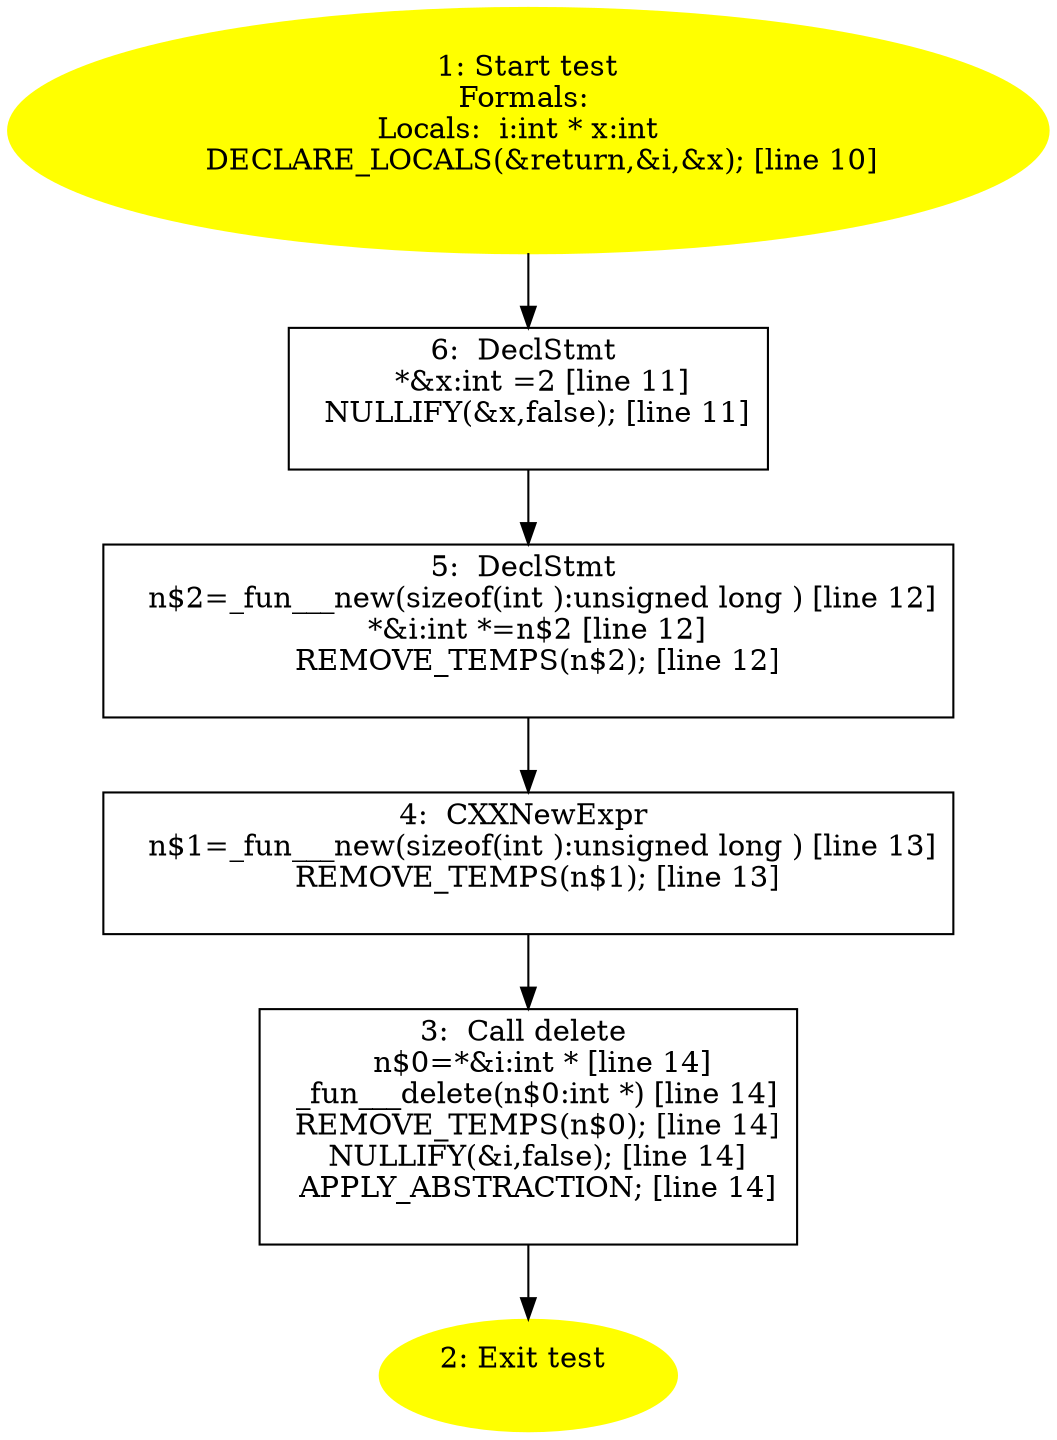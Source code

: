 digraph iCFG {
6 [label="6:  DeclStmt \n   *&x:int =2 [line 11]\n  NULLIFY(&x,false); [line 11]\n " shape="box"]
	

	 6 -> 5 ;
5 [label="5:  DeclStmt \n   n$2=_fun___new(sizeof(int ):unsigned long ) [line 12]\n  *&i:int *=n$2 [line 12]\n  REMOVE_TEMPS(n$2); [line 12]\n " shape="box"]
	

	 5 -> 4 ;
4 [label="4:  CXXNewExpr \n   n$1=_fun___new(sizeof(int ):unsigned long ) [line 13]\n  REMOVE_TEMPS(n$1); [line 13]\n " shape="box"]
	

	 4 -> 3 ;
3 [label="3:  Call delete \n   n$0=*&i:int * [line 14]\n  _fun___delete(n$0:int *) [line 14]\n  REMOVE_TEMPS(n$0); [line 14]\n  NULLIFY(&i,false); [line 14]\n  APPLY_ABSTRACTION; [line 14]\n " shape="box"]
	

	 3 -> 2 ;
2 [label="2: Exit test \n  " color=yellow style=filled]
	

1 [label="1: Start test\nFormals: \nLocals:  i:int * x:int  \n   DECLARE_LOCALS(&return,&i,&x); [line 10]\n " color=yellow style=filled]
	

	 1 -> 6 ;
}
